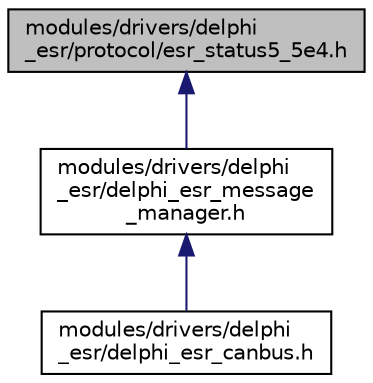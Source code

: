 digraph "modules/drivers/delphi_esr/protocol/esr_status5_5e4.h"
{
  edge [fontname="Helvetica",fontsize="10",labelfontname="Helvetica",labelfontsize="10"];
  node [fontname="Helvetica",fontsize="10",shape=record];
  Node1 [label="modules/drivers/delphi\l_esr/protocol/esr_status5_5e4.h",height=0.2,width=0.4,color="black", fillcolor="grey75", style="filled" fontcolor="black"];
  Node1 -> Node2 [dir="back",color="midnightblue",fontsize="10",style="solid",fontname="Helvetica"];
  Node2 [label="modules/drivers/delphi\l_esr/delphi_esr_message\l_manager.h",height=0.2,width=0.4,color="black", fillcolor="white", style="filled",URL="$delphi__esr__message__manager_8h.html",tooltip="The class of DelphiESRMessageManager. "];
  Node2 -> Node3 [dir="back",color="midnightblue",fontsize="10",style="solid",fontname="Helvetica"];
  Node3 [label="modules/drivers/delphi\l_esr/delphi_esr_canbus.h",height=0.2,width=0.4,color="black", fillcolor="white", style="filled",URL="$delphi__esr__canbus_8h.html"];
}
